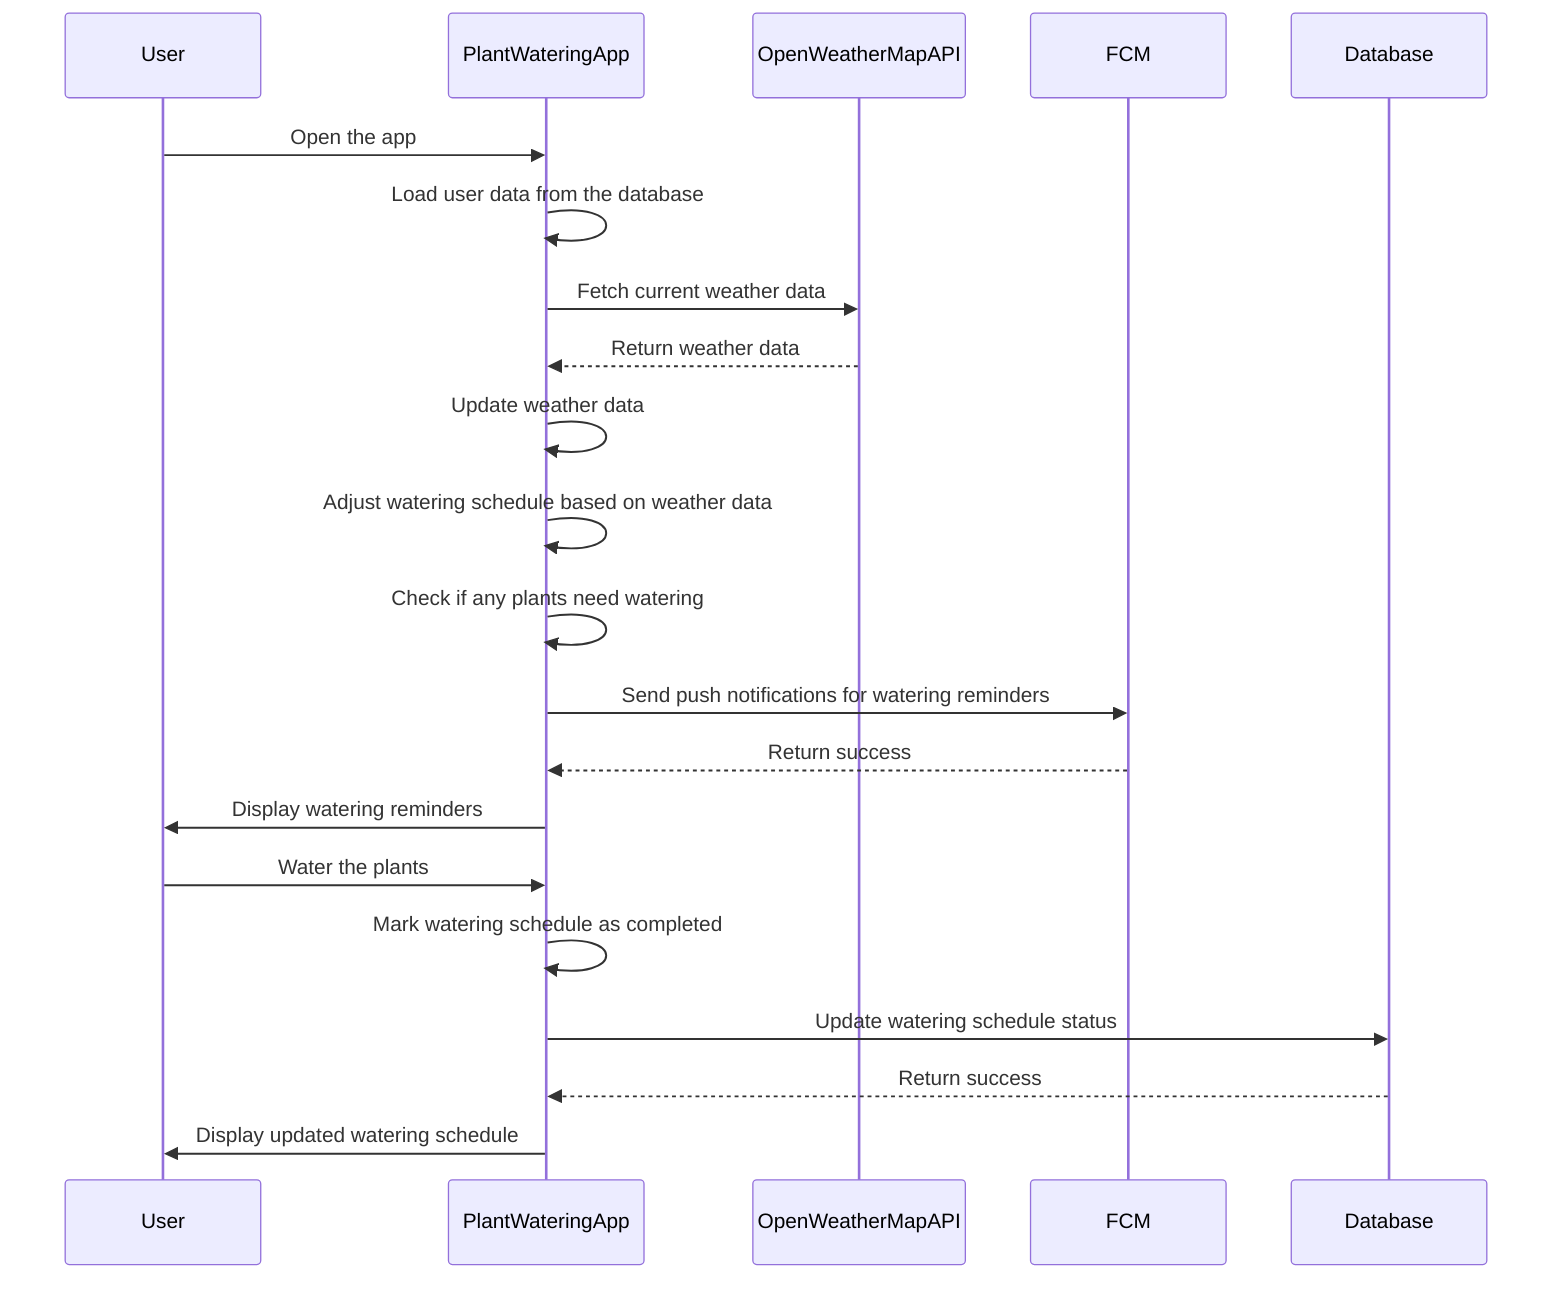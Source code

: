 sequenceDiagram
    participant User
    participant PlantWateringApp
    participant OpenWeatherMapAPI
    participant FCM
    participant Database
    
    User->>PlantWateringApp: Open the app
    PlantWateringApp->>PlantWateringApp: Load user data from the database
    PlantWateringApp->>OpenWeatherMapAPI: Fetch current weather data
    OpenWeatherMapAPI-->>PlantWateringApp: Return weather data
    PlantWateringApp->>PlantWateringApp: Update weather data
    PlantWateringApp->>PlantWateringApp: Adjust watering schedule based on weather data
    PlantWateringApp->>PlantWateringApp: Check if any plants need watering
    PlantWateringApp->>FCM: Send push notifications for watering reminders
    FCM-->>PlantWateringApp: Return success
    PlantWateringApp->>User: Display watering reminders
    User->>PlantWateringApp: Water the plants
    PlantWateringApp->>PlantWateringApp: Mark watering schedule as completed
    PlantWateringApp->>Database: Update watering schedule status
    Database-->>PlantWateringApp: Return success
    PlantWateringApp->>User: Display updated watering schedule